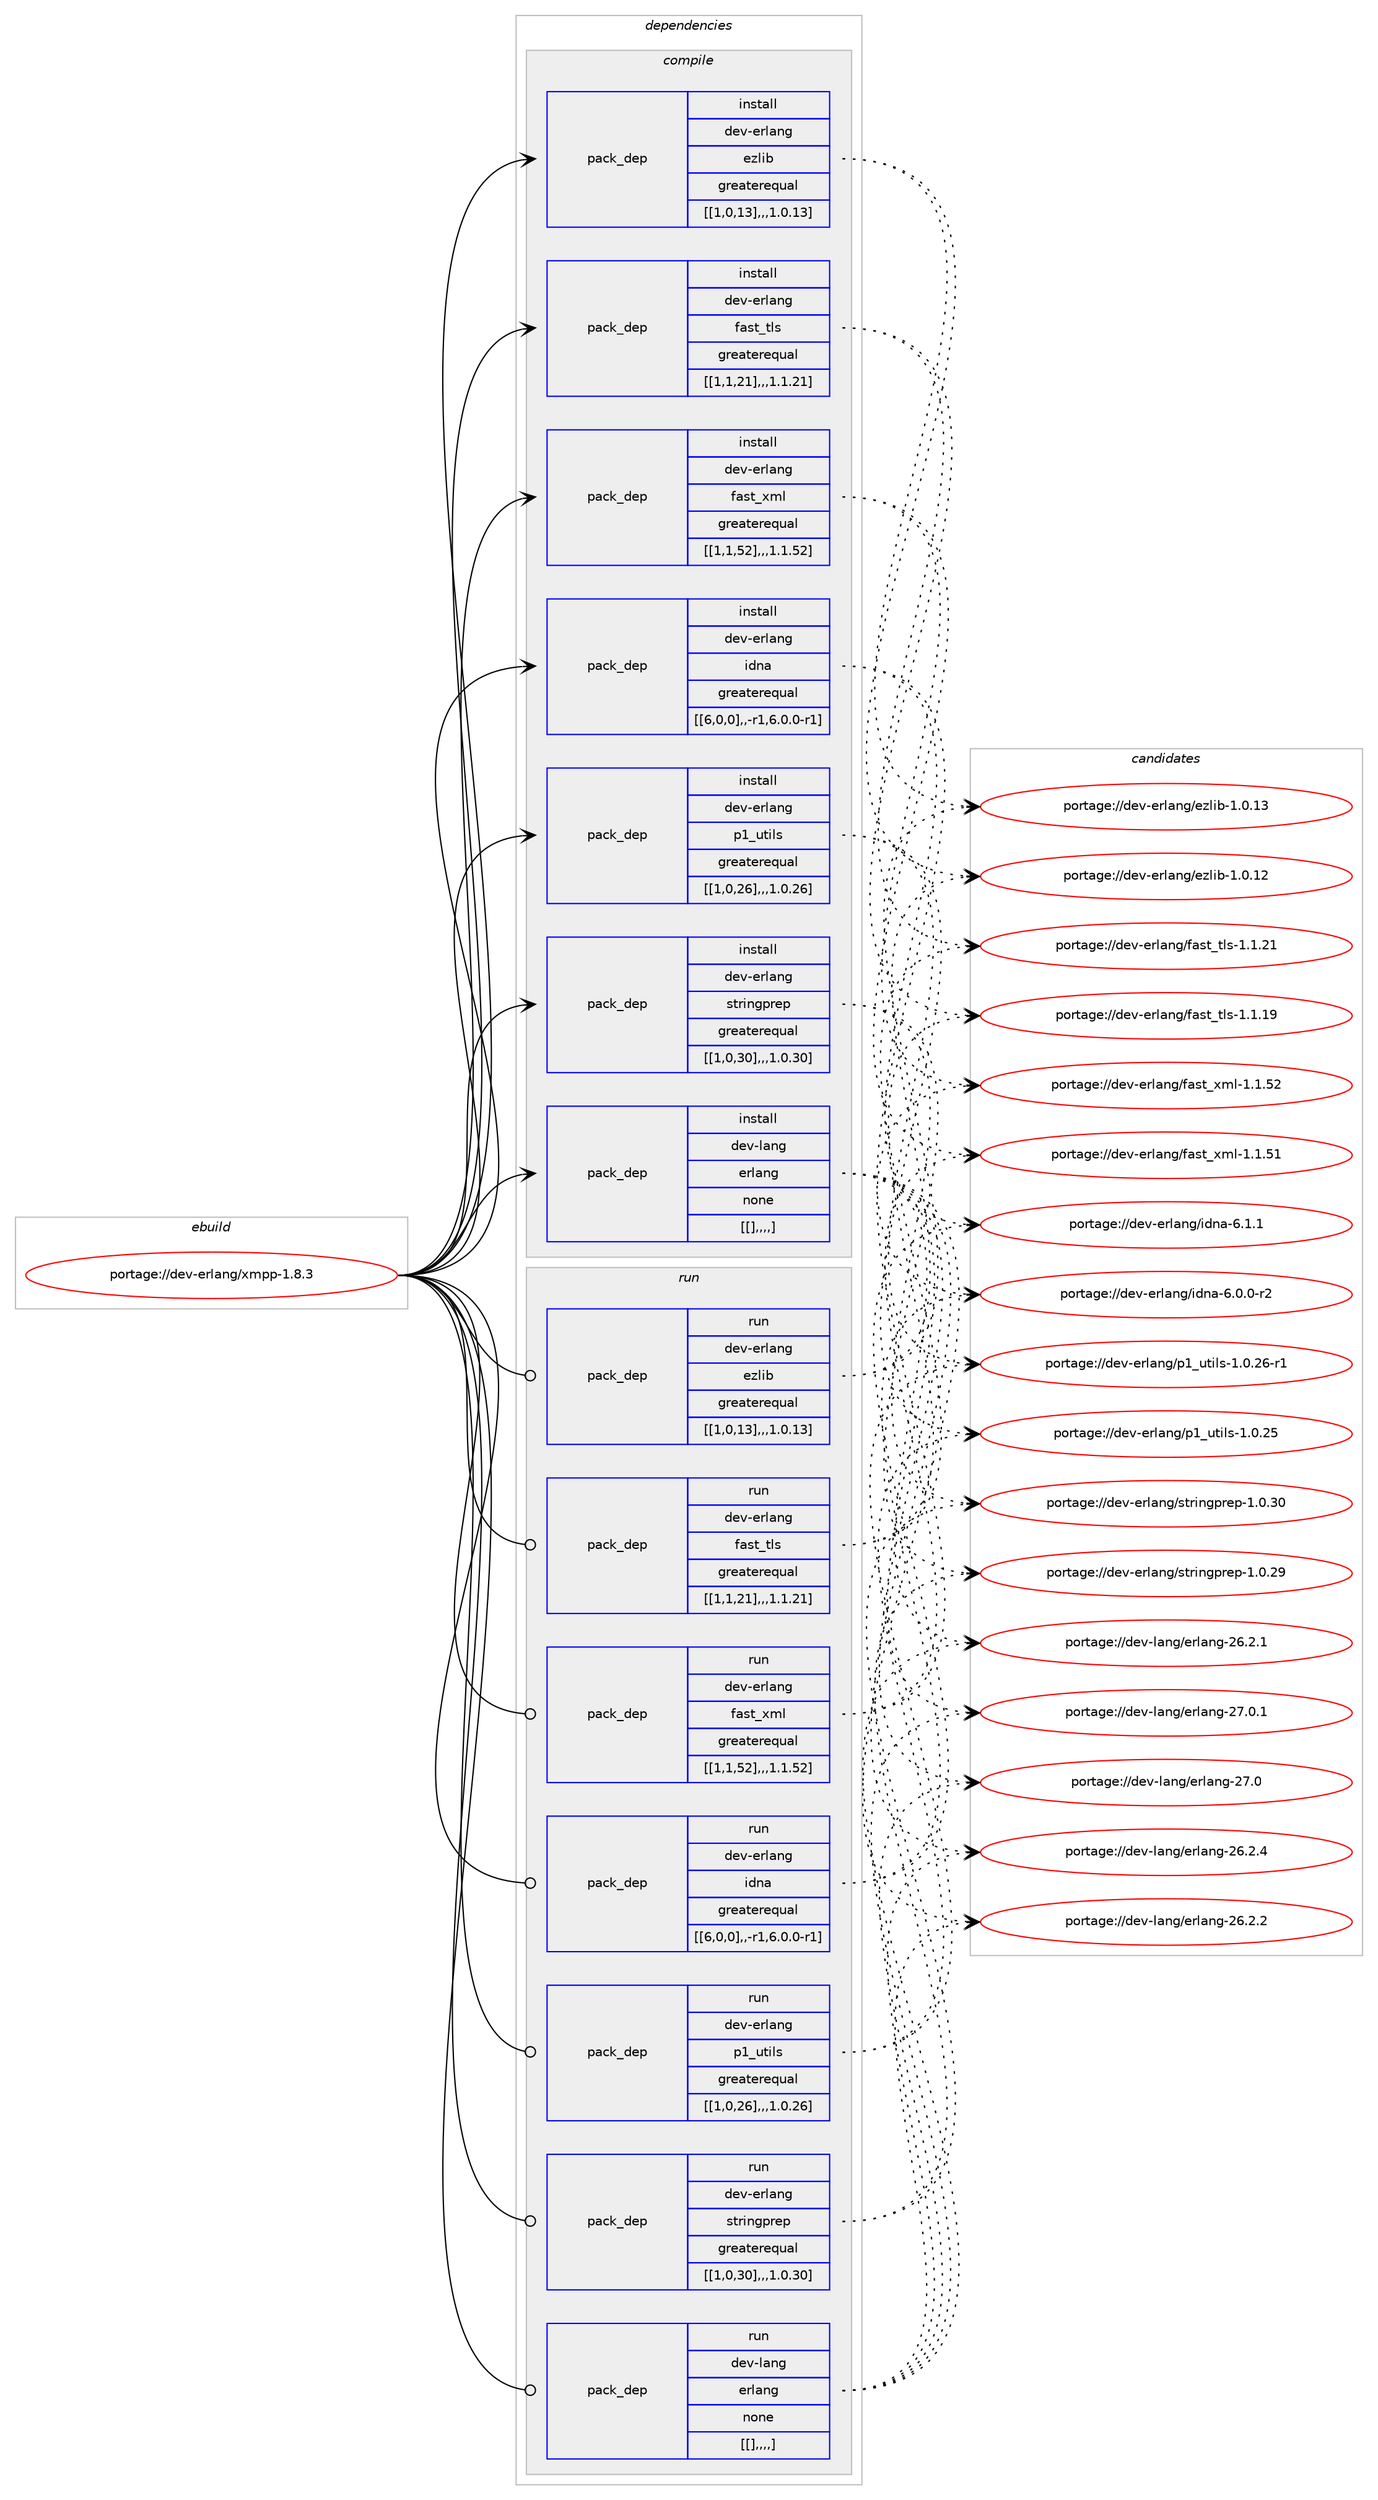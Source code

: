 digraph prolog {

# *************
# Graph options
# *************

newrank=true;
concentrate=true;
compound=true;
graph [rankdir=LR,fontname=Helvetica,fontsize=10,ranksep=1.5];#, ranksep=2.5, nodesep=0.2];
edge  [arrowhead=vee];
node  [fontname=Helvetica,fontsize=10];

# **********
# The ebuild
# **********

subgraph cluster_leftcol {
color=gray;
label=<<i>ebuild</i>>;
id [label="portage://dev-erlang/xmpp-1.8.3", color=red, width=4, href="../dev-erlang/xmpp-1.8.3.svg"];
}

# ****************
# The dependencies
# ****************

subgraph cluster_midcol {
color=gray;
label=<<i>dependencies</i>>;
subgraph cluster_compile {
fillcolor="#eeeeee";
style=filled;
label=<<i>compile</i>>;
subgraph pack56006 {
dependency78566 [label=<<TABLE BORDER="0" CELLBORDER="1" CELLSPACING="0" CELLPADDING="4" WIDTH="220"><TR><TD ROWSPAN="6" CELLPADDING="30">pack_dep</TD></TR><TR><TD WIDTH="110">install</TD></TR><TR><TD>dev-erlang</TD></TR><TR><TD>ezlib</TD></TR><TR><TD>greaterequal</TD></TR><TR><TD>[[1,0,13],,,1.0.13]</TD></TR></TABLE>>, shape=none, color=blue];
}
id:e -> dependency78566:w [weight=20,style="solid",arrowhead="vee"];
subgraph pack56096 {
dependency78587 [label=<<TABLE BORDER="0" CELLBORDER="1" CELLSPACING="0" CELLPADDING="4" WIDTH="220"><TR><TD ROWSPAN="6" CELLPADDING="30">pack_dep</TD></TR><TR><TD WIDTH="110">install</TD></TR><TR><TD>dev-erlang</TD></TR><TR><TD>fast_tls</TD></TR><TR><TD>greaterequal</TD></TR><TR><TD>[[1,1,21],,,1.1.21]</TD></TR></TABLE>>, shape=none, color=blue];
}
id:e -> dependency78587:w [weight=20,style="solid",arrowhead="vee"];
subgraph pack56098 {
dependency78589 [label=<<TABLE BORDER="0" CELLBORDER="1" CELLSPACING="0" CELLPADDING="4" WIDTH="220"><TR><TD ROWSPAN="6" CELLPADDING="30">pack_dep</TD></TR><TR><TD WIDTH="110">install</TD></TR><TR><TD>dev-erlang</TD></TR><TR><TD>fast_xml</TD></TR><TR><TD>greaterequal</TD></TR><TR><TD>[[1,1,52],,,1.1.52]</TD></TR></TABLE>>, shape=none, color=blue];
}
id:e -> dependency78589:w [weight=20,style="solid",arrowhead="vee"];
subgraph pack56099 {
dependency78593 [label=<<TABLE BORDER="0" CELLBORDER="1" CELLSPACING="0" CELLPADDING="4" WIDTH="220"><TR><TD ROWSPAN="6" CELLPADDING="30">pack_dep</TD></TR><TR><TD WIDTH="110">install</TD></TR><TR><TD>dev-erlang</TD></TR><TR><TD>idna</TD></TR><TR><TD>greaterequal</TD></TR><TR><TD>[[6,0,0],,-r1,6.0.0-r1]</TD></TR></TABLE>>, shape=none, color=blue];
}
id:e -> dependency78593:w [weight=20,style="solid",arrowhead="vee"];
subgraph pack56122 {
dependency78652 [label=<<TABLE BORDER="0" CELLBORDER="1" CELLSPACING="0" CELLPADDING="4" WIDTH="220"><TR><TD ROWSPAN="6" CELLPADDING="30">pack_dep</TD></TR><TR><TD WIDTH="110">install</TD></TR><TR><TD>dev-erlang</TD></TR><TR><TD>p1_utils</TD></TR><TR><TD>greaterequal</TD></TR><TR><TD>[[1,0,26],,,1.0.26]</TD></TR></TABLE>>, shape=none, color=blue];
}
id:e -> dependency78652:w [weight=20,style="solid",arrowhead="vee"];
subgraph pack56144 {
dependency78688 [label=<<TABLE BORDER="0" CELLBORDER="1" CELLSPACING="0" CELLPADDING="4" WIDTH="220"><TR><TD ROWSPAN="6" CELLPADDING="30">pack_dep</TD></TR><TR><TD WIDTH="110">install</TD></TR><TR><TD>dev-erlang</TD></TR><TR><TD>stringprep</TD></TR><TR><TD>greaterequal</TD></TR><TR><TD>[[1,0,30],,,1.0.30]</TD></TR></TABLE>>, shape=none, color=blue];
}
id:e -> dependency78688:w [weight=20,style="solid",arrowhead="vee"];
subgraph pack56182 {
dependency78719 [label=<<TABLE BORDER="0" CELLBORDER="1" CELLSPACING="0" CELLPADDING="4" WIDTH="220"><TR><TD ROWSPAN="6" CELLPADDING="30">pack_dep</TD></TR><TR><TD WIDTH="110">install</TD></TR><TR><TD>dev-lang</TD></TR><TR><TD>erlang</TD></TR><TR><TD>none</TD></TR><TR><TD>[[],,,,]</TD></TR></TABLE>>, shape=none, color=blue];
}
id:e -> dependency78719:w [weight=20,style="solid",arrowhead="vee"];
}
subgraph cluster_compileandrun {
fillcolor="#eeeeee";
style=filled;
label=<<i>compile and run</i>>;
}
subgraph cluster_run {
fillcolor="#eeeeee";
style=filled;
label=<<i>run</i>>;
subgraph pack56243 {
dependency78787 [label=<<TABLE BORDER="0" CELLBORDER="1" CELLSPACING="0" CELLPADDING="4" WIDTH="220"><TR><TD ROWSPAN="6" CELLPADDING="30">pack_dep</TD></TR><TR><TD WIDTH="110">run</TD></TR><TR><TD>dev-erlang</TD></TR><TR><TD>ezlib</TD></TR><TR><TD>greaterequal</TD></TR><TR><TD>[[1,0,13],,,1.0.13]</TD></TR></TABLE>>, shape=none, color=blue];
}
id:e -> dependency78787:w [weight=20,style="solid",arrowhead="odot"];
subgraph pack56260 {
dependency78820 [label=<<TABLE BORDER="0" CELLBORDER="1" CELLSPACING="0" CELLPADDING="4" WIDTH="220"><TR><TD ROWSPAN="6" CELLPADDING="30">pack_dep</TD></TR><TR><TD WIDTH="110">run</TD></TR><TR><TD>dev-erlang</TD></TR><TR><TD>fast_tls</TD></TR><TR><TD>greaterequal</TD></TR><TR><TD>[[1,1,21],,,1.1.21]</TD></TR></TABLE>>, shape=none, color=blue];
}
id:e -> dependency78820:w [weight=20,style="solid",arrowhead="odot"];
subgraph pack56294 {
dependency78836 [label=<<TABLE BORDER="0" CELLBORDER="1" CELLSPACING="0" CELLPADDING="4" WIDTH="220"><TR><TD ROWSPAN="6" CELLPADDING="30">pack_dep</TD></TR><TR><TD WIDTH="110">run</TD></TR><TR><TD>dev-erlang</TD></TR><TR><TD>fast_xml</TD></TR><TR><TD>greaterequal</TD></TR><TR><TD>[[1,1,52],,,1.1.52]</TD></TR></TABLE>>, shape=none, color=blue];
}
id:e -> dependency78836:w [weight=20,style="solid",arrowhead="odot"];
subgraph pack56296 {
dependency78840 [label=<<TABLE BORDER="0" CELLBORDER="1" CELLSPACING="0" CELLPADDING="4" WIDTH="220"><TR><TD ROWSPAN="6" CELLPADDING="30">pack_dep</TD></TR><TR><TD WIDTH="110">run</TD></TR><TR><TD>dev-erlang</TD></TR><TR><TD>idna</TD></TR><TR><TD>greaterequal</TD></TR><TR><TD>[[6,0,0],,-r1,6.0.0-r1]</TD></TR></TABLE>>, shape=none, color=blue];
}
id:e -> dependency78840:w [weight=20,style="solid",arrowhead="odot"];
subgraph pack56309 {
dependency78874 [label=<<TABLE BORDER="0" CELLBORDER="1" CELLSPACING="0" CELLPADDING="4" WIDTH="220"><TR><TD ROWSPAN="6" CELLPADDING="30">pack_dep</TD></TR><TR><TD WIDTH="110">run</TD></TR><TR><TD>dev-erlang</TD></TR><TR><TD>p1_utils</TD></TR><TR><TD>greaterequal</TD></TR><TR><TD>[[1,0,26],,,1.0.26]</TD></TR></TABLE>>, shape=none, color=blue];
}
id:e -> dependency78874:w [weight=20,style="solid",arrowhead="odot"];
subgraph pack56321 {
dependency78904 [label=<<TABLE BORDER="0" CELLBORDER="1" CELLSPACING="0" CELLPADDING="4" WIDTH="220"><TR><TD ROWSPAN="6" CELLPADDING="30">pack_dep</TD></TR><TR><TD WIDTH="110">run</TD></TR><TR><TD>dev-erlang</TD></TR><TR><TD>stringprep</TD></TR><TR><TD>greaterequal</TD></TR><TR><TD>[[1,0,30],,,1.0.30]</TD></TR></TABLE>>, shape=none, color=blue];
}
id:e -> dependency78904:w [weight=20,style="solid",arrowhead="odot"];
subgraph pack56353 {
dependency78941 [label=<<TABLE BORDER="0" CELLBORDER="1" CELLSPACING="0" CELLPADDING="4" WIDTH="220"><TR><TD ROWSPAN="6" CELLPADDING="30">pack_dep</TD></TR><TR><TD WIDTH="110">run</TD></TR><TR><TD>dev-lang</TD></TR><TR><TD>erlang</TD></TR><TR><TD>none</TD></TR><TR><TD>[[],,,,]</TD></TR></TABLE>>, shape=none, color=blue];
}
id:e -> dependency78941:w [weight=20,style="solid",arrowhead="odot"];
}
}

# **************
# The candidates
# **************

subgraph cluster_choices {
rank=same;
color=gray;
label=<<i>candidates</i>>;

subgraph choice55962 {
color=black;
nodesep=1;
choice1001011184510111410897110103471011221081059845494648464951 [label="portage://dev-erlang/ezlib-1.0.13", color=red, width=4,href="../dev-erlang/ezlib-1.0.13.svg"];
choice1001011184510111410897110103471011221081059845494648464950 [label="portage://dev-erlang/ezlib-1.0.12", color=red, width=4,href="../dev-erlang/ezlib-1.0.12.svg"];
dependency78566:e -> choice1001011184510111410897110103471011221081059845494648464951:w [style=dotted,weight="100"];
dependency78566:e -> choice1001011184510111410897110103471011221081059845494648464950:w [style=dotted,weight="100"];
}
subgraph choice55963 {
color=black;
nodesep=1;
choice100101118451011141089711010347102971151169511610811545494649465049 [label="portage://dev-erlang/fast_tls-1.1.21", color=red, width=4,href="../dev-erlang/fast_tls-1.1.21.svg"];
choice100101118451011141089711010347102971151169511610811545494649464957 [label="portage://dev-erlang/fast_tls-1.1.19", color=red, width=4,href="../dev-erlang/fast_tls-1.1.19.svg"];
dependency78587:e -> choice100101118451011141089711010347102971151169511610811545494649465049:w [style=dotted,weight="100"];
dependency78587:e -> choice100101118451011141089711010347102971151169511610811545494649464957:w [style=dotted,weight="100"];
}
subgraph choice55995 {
color=black;
nodesep=1;
choice100101118451011141089711010347102971151169512010910845494649465350 [label="portage://dev-erlang/fast_xml-1.1.52", color=red, width=4,href="../dev-erlang/fast_xml-1.1.52.svg"];
choice100101118451011141089711010347102971151169512010910845494649465349 [label="portage://dev-erlang/fast_xml-1.1.51", color=red, width=4,href="../dev-erlang/fast_xml-1.1.51.svg"];
dependency78589:e -> choice100101118451011141089711010347102971151169512010910845494649465350:w [style=dotted,weight="100"];
dependency78589:e -> choice100101118451011141089711010347102971151169512010910845494649465349:w [style=dotted,weight="100"];
}
subgraph choice56006 {
color=black;
nodesep=1;
choice10010111845101114108971101034710510011097455446494649 [label="portage://dev-erlang/idna-6.1.1", color=red, width=4,href="../dev-erlang/idna-6.1.1.svg"];
choice100101118451011141089711010347105100110974554464846484511450 [label="portage://dev-erlang/idna-6.0.0-r2", color=red, width=4,href="../dev-erlang/idna-6.0.0-r2.svg"];
dependency78593:e -> choice10010111845101114108971101034710510011097455446494649:w [style=dotted,weight="100"];
dependency78593:e -> choice100101118451011141089711010347105100110974554464846484511450:w [style=dotted,weight="100"];
}
subgraph choice56023 {
color=black;
nodesep=1;
choice1001011184510111410897110103471124995117116105108115454946484650544511449 [label="portage://dev-erlang/p1_utils-1.0.26-r1", color=red, width=4,href="../dev-erlang/p1_utils-1.0.26-r1.svg"];
choice100101118451011141089711010347112499511711610510811545494648465053 [label="portage://dev-erlang/p1_utils-1.0.25", color=red, width=4,href="../dev-erlang/p1_utils-1.0.25.svg"];
dependency78652:e -> choice1001011184510111410897110103471124995117116105108115454946484650544511449:w [style=dotted,weight="100"];
dependency78652:e -> choice100101118451011141089711010347112499511711610510811545494648465053:w [style=dotted,weight="100"];
}
subgraph choice56048 {
color=black;
nodesep=1;
choice10010111845101114108971101034711511611410511010311211410111245494648465148 [label="portage://dev-erlang/stringprep-1.0.30", color=red, width=4,href="../dev-erlang/stringprep-1.0.30.svg"];
choice10010111845101114108971101034711511611410511010311211410111245494648465057 [label="portage://dev-erlang/stringprep-1.0.29", color=red, width=4,href="../dev-erlang/stringprep-1.0.29.svg"];
dependency78688:e -> choice10010111845101114108971101034711511611410511010311211410111245494648465148:w [style=dotted,weight="100"];
dependency78688:e -> choice10010111845101114108971101034711511611410511010311211410111245494648465057:w [style=dotted,weight="100"];
}
subgraph choice56050 {
color=black;
nodesep=1;
choice1001011184510897110103471011141089711010345505546484649 [label="portage://dev-lang/erlang-27.0.1", color=red, width=4,href="../dev-lang/erlang-27.0.1.svg"];
choice100101118451089711010347101114108971101034550554648 [label="portage://dev-lang/erlang-27.0", color=red, width=4,href="../dev-lang/erlang-27.0.svg"];
choice1001011184510897110103471011141089711010345505446504652 [label="portage://dev-lang/erlang-26.2.4", color=red, width=4,href="../dev-lang/erlang-26.2.4.svg"];
choice1001011184510897110103471011141089711010345505446504650 [label="portage://dev-lang/erlang-26.2.2", color=red, width=4,href="../dev-lang/erlang-26.2.2.svg"];
choice1001011184510897110103471011141089711010345505446504649 [label="portage://dev-lang/erlang-26.2.1", color=red, width=4,href="../dev-lang/erlang-26.2.1.svg"];
dependency78719:e -> choice1001011184510897110103471011141089711010345505546484649:w [style=dotted,weight="100"];
dependency78719:e -> choice100101118451089711010347101114108971101034550554648:w [style=dotted,weight="100"];
dependency78719:e -> choice1001011184510897110103471011141089711010345505446504652:w [style=dotted,weight="100"];
dependency78719:e -> choice1001011184510897110103471011141089711010345505446504650:w [style=dotted,weight="100"];
dependency78719:e -> choice1001011184510897110103471011141089711010345505446504649:w [style=dotted,weight="100"];
}
subgraph choice56055 {
color=black;
nodesep=1;
choice1001011184510111410897110103471011221081059845494648464951 [label="portage://dev-erlang/ezlib-1.0.13", color=red, width=4,href="../dev-erlang/ezlib-1.0.13.svg"];
choice1001011184510111410897110103471011221081059845494648464950 [label="portage://dev-erlang/ezlib-1.0.12", color=red, width=4,href="../dev-erlang/ezlib-1.0.12.svg"];
dependency78787:e -> choice1001011184510111410897110103471011221081059845494648464951:w [style=dotted,weight="100"];
dependency78787:e -> choice1001011184510111410897110103471011221081059845494648464950:w [style=dotted,weight="100"];
}
subgraph choice56079 {
color=black;
nodesep=1;
choice100101118451011141089711010347102971151169511610811545494649465049 [label="portage://dev-erlang/fast_tls-1.1.21", color=red, width=4,href="../dev-erlang/fast_tls-1.1.21.svg"];
choice100101118451011141089711010347102971151169511610811545494649464957 [label="portage://dev-erlang/fast_tls-1.1.19", color=red, width=4,href="../dev-erlang/fast_tls-1.1.19.svg"];
dependency78820:e -> choice100101118451011141089711010347102971151169511610811545494649465049:w [style=dotted,weight="100"];
dependency78820:e -> choice100101118451011141089711010347102971151169511610811545494649464957:w [style=dotted,weight="100"];
}
subgraph choice56083 {
color=black;
nodesep=1;
choice100101118451011141089711010347102971151169512010910845494649465350 [label="portage://dev-erlang/fast_xml-1.1.52", color=red, width=4,href="../dev-erlang/fast_xml-1.1.52.svg"];
choice100101118451011141089711010347102971151169512010910845494649465349 [label="portage://dev-erlang/fast_xml-1.1.51", color=red, width=4,href="../dev-erlang/fast_xml-1.1.51.svg"];
dependency78836:e -> choice100101118451011141089711010347102971151169512010910845494649465350:w [style=dotted,weight="100"];
dependency78836:e -> choice100101118451011141089711010347102971151169512010910845494649465349:w [style=dotted,weight="100"];
}
subgraph choice56087 {
color=black;
nodesep=1;
choice10010111845101114108971101034710510011097455446494649 [label="portage://dev-erlang/idna-6.1.1", color=red, width=4,href="../dev-erlang/idna-6.1.1.svg"];
choice100101118451011141089711010347105100110974554464846484511450 [label="portage://dev-erlang/idna-6.0.0-r2", color=red, width=4,href="../dev-erlang/idna-6.0.0-r2.svg"];
dependency78840:e -> choice10010111845101114108971101034710510011097455446494649:w [style=dotted,weight="100"];
dependency78840:e -> choice100101118451011141089711010347105100110974554464846484511450:w [style=dotted,weight="100"];
}
subgraph choice56152 {
color=black;
nodesep=1;
choice1001011184510111410897110103471124995117116105108115454946484650544511449 [label="portage://dev-erlang/p1_utils-1.0.26-r1", color=red, width=4,href="../dev-erlang/p1_utils-1.0.26-r1.svg"];
choice100101118451011141089711010347112499511711610510811545494648465053 [label="portage://dev-erlang/p1_utils-1.0.25", color=red, width=4,href="../dev-erlang/p1_utils-1.0.25.svg"];
dependency78874:e -> choice1001011184510111410897110103471124995117116105108115454946484650544511449:w [style=dotted,weight="100"];
dependency78874:e -> choice100101118451011141089711010347112499511711610510811545494648465053:w [style=dotted,weight="100"];
}
subgraph choice56159 {
color=black;
nodesep=1;
choice10010111845101114108971101034711511611410511010311211410111245494648465148 [label="portage://dev-erlang/stringprep-1.0.30", color=red, width=4,href="../dev-erlang/stringprep-1.0.30.svg"];
choice10010111845101114108971101034711511611410511010311211410111245494648465057 [label="portage://dev-erlang/stringprep-1.0.29", color=red, width=4,href="../dev-erlang/stringprep-1.0.29.svg"];
dependency78904:e -> choice10010111845101114108971101034711511611410511010311211410111245494648465148:w [style=dotted,weight="100"];
dependency78904:e -> choice10010111845101114108971101034711511611410511010311211410111245494648465057:w [style=dotted,weight="100"];
}
subgraph choice56162 {
color=black;
nodesep=1;
choice1001011184510897110103471011141089711010345505546484649 [label="portage://dev-lang/erlang-27.0.1", color=red, width=4,href="../dev-lang/erlang-27.0.1.svg"];
choice100101118451089711010347101114108971101034550554648 [label="portage://dev-lang/erlang-27.0", color=red, width=4,href="../dev-lang/erlang-27.0.svg"];
choice1001011184510897110103471011141089711010345505446504652 [label="portage://dev-lang/erlang-26.2.4", color=red, width=4,href="../dev-lang/erlang-26.2.4.svg"];
choice1001011184510897110103471011141089711010345505446504650 [label="portage://dev-lang/erlang-26.2.2", color=red, width=4,href="../dev-lang/erlang-26.2.2.svg"];
choice1001011184510897110103471011141089711010345505446504649 [label="portage://dev-lang/erlang-26.2.1", color=red, width=4,href="../dev-lang/erlang-26.2.1.svg"];
dependency78941:e -> choice1001011184510897110103471011141089711010345505546484649:w [style=dotted,weight="100"];
dependency78941:e -> choice100101118451089711010347101114108971101034550554648:w [style=dotted,weight="100"];
dependency78941:e -> choice1001011184510897110103471011141089711010345505446504652:w [style=dotted,weight="100"];
dependency78941:e -> choice1001011184510897110103471011141089711010345505446504650:w [style=dotted,weight="100"];
dependency78941:e -> choice1001011184510897110103471011141089711010345505446504649:w [style=dotted,weight="100"];
}
}

}
